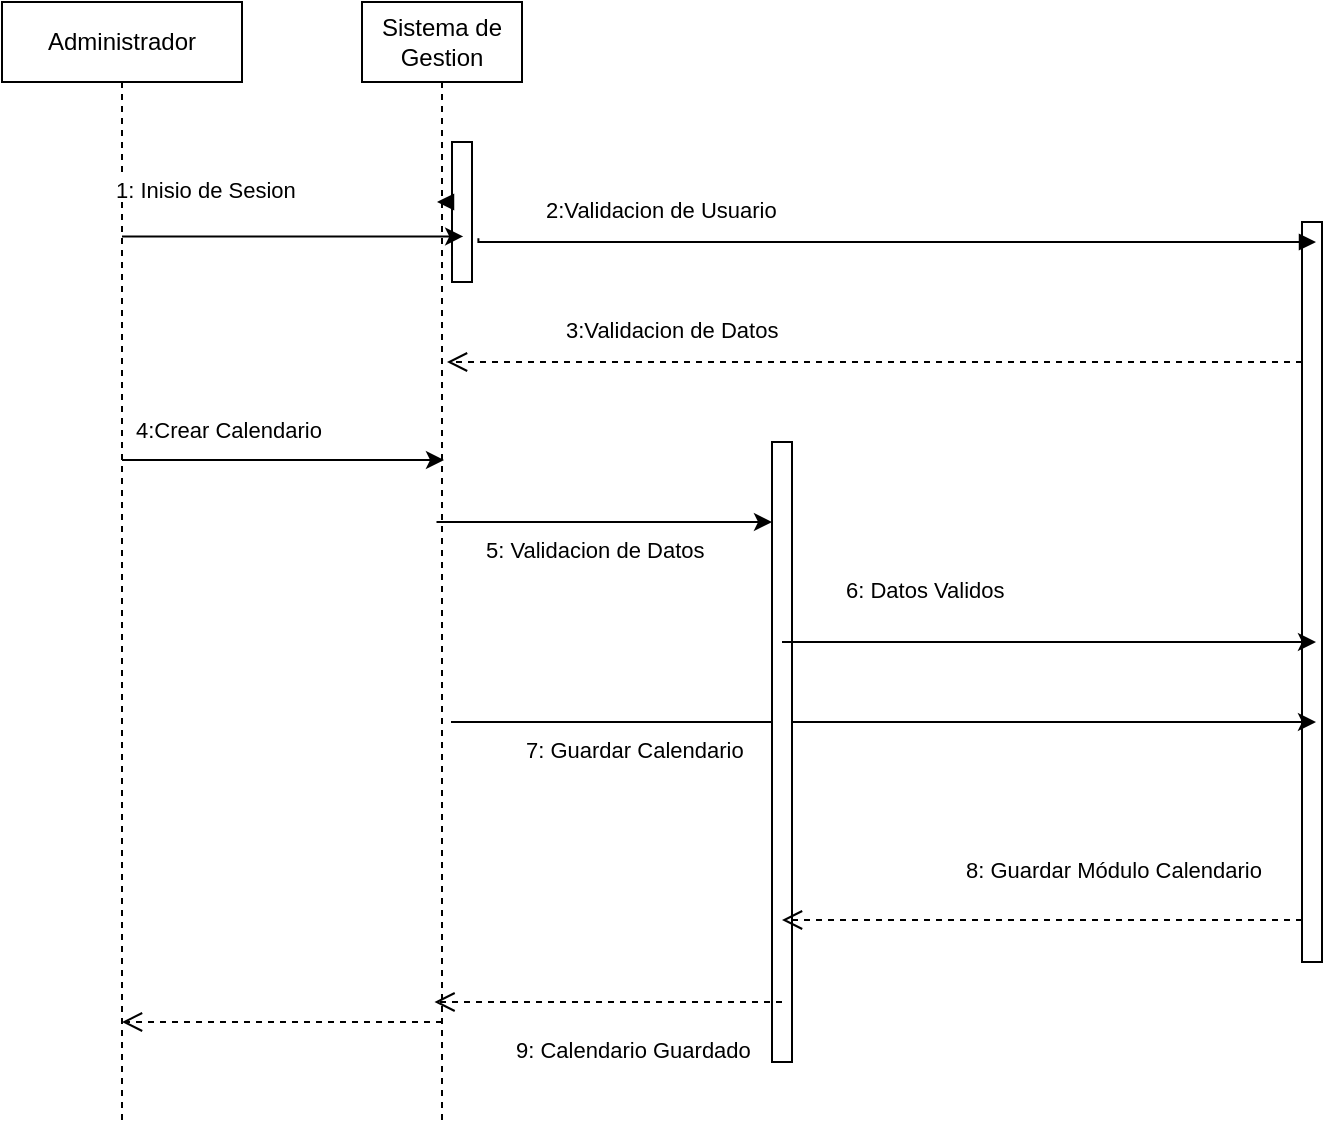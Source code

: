<mxfile version="27.0.9">
  <diagram name="Página-1" id="90kMLYxGV__-79V8fF-D">
    <mxGraphModel dx="692" dy="595" grid="1" gridSize="10" guides="1" tooltips="1" connect="1" arrows="1" fold="1" page="1" pageScale="1" pageWidth="827" pageHeight="1169" math="0" shadow="0">
      <root>
        <mxCell id="0" />
        <mxCell id="1" parent="0" />
        <mxCell id="9ZVhqbHc8LpFonPQyK60-1" value="&lt;font style=&quot;vertical-align: inherit;&quot;&gt;&lt;font style=&quot;vertical-align: inherit;&quot;&gt;Administrador&lt;/font&gt;&lt;/font&gt;" style="shape=umlLifeline;perimeter=lifelinePerimeter;whiteSpace=wrap;html=1;container=0;dropTarget=0;collapsible=0;recursiveResize=0;outlineConnect=0;portConstraint=eastwest;newEdgeStyle={&quot;edgeStyle&quot;:&quot;elbowEdgeStyle&quot;,&quot;elbow&quot;:&quot;vertical&quot;,&quot;curved&quot;:0,&quot;rounded&quot;:0};" vertex="1" parent="1">
          <mxGeometry x="280" y="260" width="120" height="560" as="geometry" />
        </mxCell>
        <mxCell id="9ZVhqbHc8LpFonPQyK60-2" value="Sistema de Gestion" style="shape=umlLifeline;perimeter=lifelinePerimeter;whiteSpace=wrap;html=1;container=0;dropTarget=0;collapsible=0;recursiveResize=0;outlineConnect=0;portConstraint=eastwest;newEdgeStyle={&quot;edgeStyle&quot;:&quot;elbowEdgeStyle&quot;,&quot;elbow&quot;:&quot;vertical&quot;,&quot;curved&quot;:0,&quot;rounded&quot;:0};" vertex="1" parent="1">
          <mxGeometry x="460" y="260" width="80" height="560" as="geometry" />
        </mxCell>
        <mxCell id="9ZVhqbHc8LpFonPQyK60-3" value="&lt;span style=&quot;color: rgba(0, 0, 0, 0); font-family: monospace; font-size: 0px; text-align: start;&quot;&gt;%3CmxGraphModel%3E%3Croot%3E%3CmxCell%20id%3D%220%22%2F%3E%3CmxCell%20id%3D%221%22%20parent%3D%220%22%2F%3E%3CmxCell%20id%3D%222%22%20value%3D%229%3AAgenda%20Disponible%22%20style%3D%22html%3D1%3BverticalAlign%3Dbottom%3BendArrow%3Dopen%3Bdashed%3D1%3BendSize%3D8%3BedgeStyle%3DelbowEdgeStyle%3Belbow%3Dhorizontal%3Bcurved%3D0%3Brounded%3D0%3BexitX%3D0.5%3BexitY%3D0.885%3BexitDx%3D0%3BexitDy%3D0%3BexitPerimeter%3D0%3BentryX%3D0.545%3BentryY%3D0.885%3BentryDx%3D0%3BentryDy%3D0%3BentryPerimeter%3D0%3B%22%20edge%3D%221%22%20parent%3D%221%22%3E%3CmxGeometry%20relative%3D%221%22%20as%3D%22geometry%22%3E%3CmxPoint%20x%3D%221030%22%20y%3D%22900%22%20as%3D%22targetPoint%22%2F%3E%3CArray%20as%3D%22points%22%3E%3CmxPoint%20x%3D%221135%22%20y%3D%22900%22%2F%3E%3C%2FArray%3E%3CmxPoint%20x%3D%221240%22%20y%3D%22900%22%20as%3D%22sourcePoint%22%2F%3E%3CmxPoint%20as%3D%22offset%22%2F%3E%3C%2FmxGeometry%3E%3C%2FmxCell%3E%3C%2Froot%3E%3C%2FmxGraphModel%3E&lt;/span&gt;" style="html=1;points=[];perimeter=orthogonalPerimeter;outlineConnect=0;targetShapes=umlLifeline;portConstraint=eastwest;newEdgeStyle={&quot;edgeStyle&quot;:&quot;elbowEdgeStyle&quot;,&quot;elbow&quot;:&quot;vertical&quot;,&quot;curved&quot;:0,&quot;rounded&quot;:0};" vertex="1" parent="9ZVhqbHc8LpFonPQyK60-2">
          <mxGeometry x="45" y="70" width="10" height="70" as="geometry" />
        </mxCell>
        <mxCell id="9ZVhqbHc8LpFonPQyK60-4" value="" style="html=1;points=[];perimeter=orthogonalPerimeter;outlineConnect=0;targetShapes=umlLifeline;portConstraint=eastwest;newEdgeStyle={&quot;edgeStyle&quot;:&quot;elbowEdgeStyle&quot;,&quot;elbow&quot;:&quot;vertical&quot;,&quot;curved&quot;:0,&quot;rounded&quot;:0};" vertex="1" parent="1">
          <mxGeometry x="930" y="370" width="10" height="370" as="geometry" />
        </mxCell>
        <mxCell id="9ZVhqbHc8LpFonPQyK60-5" value="" style="html=1;verticalAlign=bottom;endArrow=block;edgeStyle=elbowEdgeStyle;elbow=vertical;curved=0;rounded=0;exitX=0.916;exitY=0.952;exitDx=0;exitDy=0;exitPerimeter=0;" edge="1" parent="1" source="9ZVhqbHc8LpFonPQyK60-8">
          <mxGeometry relative="1" as="geometry">
            <mxPoint x="535" y="360" as="sourcePoint" />
            <Array as="points">
              <mxPoint x="625" y="380" />
            </Array>
            <mxPoint x="937" y="380" as="targetPoint" />
          </mxGeometry>
        </mxCell>
        <mxCell id="9ZVhqbHc8LpFonPQyK60-6" value="&lt;div style=&quot;text-align: center;&quot;&gt;&lt;span style=&quot;font-size: 11px; text-wrap: nowrap; background-color: rgb(255, 255, 255);&quot;&gt;&lt;font style=&quot;vertical-align: inherit;&quot;&gt;&lt;font style=&quot;vertical-align: inherit;&quot;&gt;2:Validacion de Usuario&lt;/font&gt;&lt;/font&gt;&lt;/span&gt;&lt;/div&gt;" style="text;whiteSpace=wrap;html=1;" vertex="1" parent="1">
          <mxGeometry x="550" y="350" width="110" height="40" as="geometry" />
        </mxCell>
        <mxCell id="9ZVhqbHc8LpFonPQyK60-7" value="" style="html=1;verticalAlign=bottom;endArrow=block;edgeStyle=elbowEdgeStyle;elbow=vertical;curved=0;rounded=0;" edge="1" parent="1" source="9ZVhqbHc8LpFonPQyK60-2" target="9ZVhqbHc8LpFonPQyK60-8">
          <mxGeometry relative="1" as="geometry">
            <mxPoint x="515" y="360" as="sourcePoint" />
            <Array as="points" />
            <mxPoint x="685" y="360" as="targetPoint" />
          </mxGeometry>
        </mxCell>
        <mxCell id="9ZVhqbHc8LpFonPQyK60-8" value="&lt;div style=&quot;text-align: center;&quot;&gt;&lt;span style=&quot;font-size: 11px; text-wrap: nowrap; background-color: rgb(255, 255, 255);&quot;&gt;&lt;font style=&quot;vertical-align: inherit;&quot;&gt;&lt;font style=&quot;vertical-align: inherit;&quot;&gt;&lt;font style=&quot;vertical-align: inherit;&quot;&gt;&lt;font style=&quot;vertical-align: inherit;&quot;&gt;1: Inisio de Sesion&lt;/font&gt;&lt;/font&gt;&lt;/font&gt;&lt;/font&gt;&lt;/span&gt;&lt;/div&gt;" style="text;whiteSpace=wrap;html=1;" vertex="1" parent="1">
          <mxGeometry x="335" y="340" width="200" height="40" as="geometry" />
        </mxCell>
        <mxCell id="9ZVhqbHc8LpFonPQyK60-9" value="" style="html=1;verticalAlign=bottom;endArrow=open;dashed=1;endSize=8;edgeStyle=elbowEdgeStyle;elbow=horizontal;curved=0;rounded=0;" edge="1" parent="1" source="9ZVhqbHc8LpFonPQyK60-4">
          <mxGeometry x="-0.005" y="-20" relative="1" as="geometry">
            <mxPoint x="502.5" y="440" as="targetPoint" />
            <Array as="points">
              <mxPoint x="597.5" y="440" />
            </Array>
            <mxPoint x="697.5" y="440" as="sourcePoint" />
            <mxPoint as="offset" />
          </mxGeometry>
        </mxCell>
        <mxCell id="9ZVhqbHc8LpFonPQyK60-10" value="" style="endArrow=classic;html=1;rounded=0;entryX=0.878;entryY=0.931;entryDx=0;entryDy=0;entryPerimeter=0;" edge="1" parent="1" source="9ZVhqbHc8LpFonPQyK60-1" target="9ZVhqbHc8LpFonPQyK60-8">
          <mxGeometry width="50" height="50" relative="1" as="geometry">
            <mxPoint x="345" y="420" as="sourcePoint" />
            <mxPoint x="395" y="370" as="targetPoint" />
          </mxGeometry>
        </mxCell>
        <mxCell id="9ZVhqbHc8LpFonPQyK60-11" value="&lt;div style=&quot;text-align: center;&quot;&gt;&lt;span style=&quot;font-size: 11px; text-wrap: nowrap; background-color: rgb(255, 255, 255);&quot;&gt;&lt;font style=&quot;vertical-align: inherit;&quot;&gt;&lt;font style=&quot;vertical-align: inherit;&quot;&gt;4:Crear Calendario&lt;/font&gt;&lt;/font&gt;&lt;/span&gt;&lt;/div&gt;" style="text;whiteSpace=wrap;html=1;" vertex="1" parent="1">
          <mxGeometry x="345" y="460" width="130" height="40" as="geometry" />
        </mxCell>
        <mxCell id="9ZVhqbHc8LpFonPQyK60-12" value="" style="endArrow=classic;html=1;rounded=0;" edge="1" parent="1" target="9ZVhqbHc8LpFonPQyK60-20">
          <mxGeometry width="50" height="50" relative="1" as="geometry">
            <mxPoint x="497.25" y="520" as="sourcePoint" />
            <mxPoint x="712.75" y="520" as="targetPoint" />
          </mxGeometry>
        </mxCell>
        <mxCell id="9ZVhqbHc8LpFonPQyK60-13" value="" style="endArrow=classic;html=1;rounded=0;" edge="1" parent="1">
          <mxGeometry width="50" height="50" relative="1" as="geometry">
            <mxPoint x="340" y="489" as="sourcePoint" />
            <mxPoint x="501" y="489" as="targetPoint" />
          </mxGeometry>
        </mxCell>
        <mxCell id="9ZVhqbHc8LpFonPQyK60-14" value="&lt;div style=&quot;text-align: center;&quot;&gt;&lt;span style=&quot;font-size: 11px; text-wrap: nowrap; background-color: rgb(255, 255, 255);&quot;&gt;&lt;font style=&quot;vertical-align: inherit;&quot;&gt;&lt;font style=&quot;vertical-align: inherit;&quot;&gt;5: Validacion de Datos&lt;/font&gt;&lt;/font&gt;&lt;/span&gt;&lt;/div&gt;" style="text;whiteSpace=wrap;html=1;" vertex="1" parent="1">
          <mxGeometry x="520" y="520" width="110" height="40" as="geometry" />
        </mxCell>
        <mxCell id="9ZVhqbHc8LpFonPQyK60-15" value="&lt;div style=&quot;text-align: center;&quot;&gt;&lt;span style=&quot;font-size: 11px; text-wrap: nowrap; background-color: rgb(255, 255, 255);&quot;&gt;&lt;font style=&quot;vertical-align: inherit;&quot;&gt;&lt;font style=&quot;vertical-align: inherit;&quot;&gt;3:Validacion de Datos&lt;/font&gt;&lt;/font&gt;&lt;/span&gt;&lt;/div&gt;" style="text;whiteSpace=wrap;html=1;" vertex="1" parent="1">
          <mxGeometry x="560" y="410" width="110" height="40" as="geometry" />
        </mxCell>
        <mxCell id="9ZVhqbHc8LpFonPQyK60-16" value="&lt;div style=&quot;text-align: center;&quot;&gt;&lt;span style=&quot;font-size: 11px; text-wrap: nowrap; background-color: rgb(255, 255, 255);&quot;&gt;6: Datos Validos&lt;/span&gt;&lt;/div&gt;" style="text;whiteSpace=wrap;html=1;" vertex="1" parent="1">
          <mxGeometry x="700" y="540" width="110" height="40" as="geometry" />
        </mxCell>
        <mxCell id="9ZVhqbHc8LpFonPQyK60-17" value="" style="endArrow=classic;html=1;rounded=0;" edge="1" parent="1">
          <mxGeometry width="50" height="50" relative="1" as="geometry">
            <mxPoint x="504.5" y="620" as="sourcePoint" />
            <mxPoint x="937" y="620" as="targetPoint" />
          </mxGeometry>
        </mxCell>
        <mxCell id="9ZVhqbHc8LpFonPQyK60-18" value="&lt;div style=&quot;text-align: center;&quot;&gt;&lt;span style=&quot;font-size: 11px; text-wrap: nowrap; background-color: rgb(255, 255, 255);&quot;&gt;&lt;font style=&quot;vertical-align: inherit;&quot;&gt;&lt;font style=&quot;vertical-align: inherit;&quot;&gt;7: Guardar Calendario&lt;/font&gt;&lt;/font&gt;&lt;/span&gt;&lt;/div&gt;" style="text;whiteSpace=wrap;html=1;" vertex="1" parent="1">
          <mxGeometry x="540" y="620" width="110" height="40" as="geometry" />
        </mxCell>
        <mxCell id="9ZVhqbHc8LpFonPQyK60-19" value="&lt;div style=&quot;text-align: center;&quot;&gt;&lt;span style=&quot;font-size: 11px; text-wrap: nowrap; background-color: rgb(255, 255, 255);&quot;&gt;&lt;font style=&quot;vertical-align: inherit;&quot;&gt;&lt;font style=&quot;vertical-align: inherit;&quot;&gt;8: Guardar Módulo Calendario&lt;/font&gt;&lt;/font&gt;&lt;/span&gt;&lt;/div&gt;" style="text;whiteSpace=wrap;html=1;" vertex="1" parent="1">
          <mxGeometry x="760" y="680" width="110" height="40" as="geometry" />
        </mxCell>
        <mxCell id="9ZVhqbHc8LpFonPQyK60-20" value="&lt;span style=&quot;color: rgba(0, 0, 0, 0); font-family: monospace; font-size: 0px; text-align: start;&quot;&gt;%3CmxGraphModel%3E%3Croot%3E%3CmxCell%20id%3D%220%22%2F%3E%3CmxCell%20id%3D%221%22%20parent%3D%220%22%2F%3E%3CmxCell%20id%3D%222%22%20value%3D%229%3AAgenda%20Disponible%22%20style%3D%22html%3D1%3BverticalAlign%3Dbottom%3BendArrow%3Dopen%3Bdashed%3D1%3BendSize%3D8%3BedgeStyle%3DelbowEdgeStyle%3Belbow%3Dhorizontal%3Bcurved%3D0%3Brounded%3D0%3BexitX%3D0.5%3BexitY%3D0.885%3BexitDx%3D0%3BexitDy%3D0%3BexitPerimeter%3D0%3BentryX%3D0.545%3BentryY%3D0.885%3BentryDx%3D0%3BentryDy%3D0%3BentryPerimeter%3D0%3B%22%20edge%3D%221%22%20parent%3D%221%22%3E%3CmxGeometry%20relative%3D%221%22%20as%3D%22geometry%22%3E%3CmxPoint%20x%3D%221030%22%20y%3D%22900%22%20as%3D%22targetPoint%22%2F%3E%3CArray%20as%3D%22points%22%3E%3CmxPoint%20x%3D%221135%22%20y%3D%22900%22%2F%3E%3C%2FArray%3E%3CmxPoint%20x%3D%221240%22%20y%3D%22900%22%20as%3D%22sourcePoint%22%2F%3E%3CmxPoint%20as%3D%22offset%22%2F%3E%3C%2FmxGeometry%3E%3C%2FmxCell%3E%3C%2Froot%3E%3C%2FmxGraphModel%3E&lt;/span&gt;" style="html=1;points=[];perimeter=orthogonalPerimeter;outlineConnect=0;targetShapes=umlLifeline;portConstraint=eastwest;newEdgeStyle={&quot;edgeStyle&quot;:&quot;elbowEdgeStyle&quot;,&quot;elbow&quot;:&quot;vertical&quot;,&quot;curved&quot;:0,&quot;rounded&quot;:0};" vertex="1" parent="1">
          <mxGeometry x="665" y="480" width="10" height="310" as="geometry" />
        </mxCell>
        <mxCell id="9ZVhqbHc8LpFonPQyK60-21" value="" style="endArrow=classic;html=1;rounded=0;" edge="1" parent="1">
          <mxGeometry width="50" height="50" relative="1" as="geometry">
            <mxPoint x="670" y="580" as="sourcePoint" />
            <mxPoint x="937" y="580" as="targetPoint" />
          </mxGeometry>
        </mxCell>
        <mxCell id="9ZVhqbHc8LpFonPQyK60-22" value="" style="html=1;verticalAlign=bottom;endArrow=open;dashed=1;endSize=8;edgeStyle=elbowEdgeStyle;elbow=horizontal;curved=0;rounded=0;" edge="1" parent="1" source="9ZVhqbHc8LpFonPQyK60-4">
          <mxGeometry x="-0.005" y="-20" relative="1" as="geometry">
            <mxPoint x="670" y="719" as="targetPoint" />
            <Array as="points">
              <mxPoint x="935" y="710" />
            </Array>
            <mxPoint x="966.25" y="719" as="sourcePoint" />
            <mxPoint as="offset" />
          </mxGeometry>
        </mxCell>
        <mxCell id="9ZVhqbHc8LpFonPQyK60-23" value="" style="html=1;verticalAlign=bottom;endArrow=open;dashed=1;endSize=8;edgeStyle=elbowEdgeStyle;elbow=horizontal;curved=0;rounded=0;" edge="1" parent="1">
          <mxGeometry x="-0.005" y="-20" relative="1" as="geometry">
            <mxPoint x="496.25" y="760" as="targetPoint" />
            <Array as="points" />
            <mxPoint x="670" y="760" as="sourcePoint" />
            <mxPoint as="offset" />
          </mxGeometry>
        </mxCell>
        <mxCell id="9ZVhqbHc8LpFonPQyK60-24" value="&lt;div style=&quot;text-align: center;&quot;&gt;&lt;span style=&quot;font-size: 11px; text-wrap: nowrap; background-color: rgb(255, 255, 255);&quot;&gt;&lt;font style=&quot;vertical-align: inherit;&quot;&gt;&lt;font style=&quot;vertical-align: inherit;&quot;&gt;9: Calendario Guardado&lt;/font&gt;&lt;/font&gt;&lt;/span&gt;&lt;/div&gt;" style="text;whiteSpace=wrap;html=1;" vertex="1" parent="1">
          <mxGeometry x="535" y="770" width="110" height="40" as="geometry" />
        </mxCell>
        <mxCell id="9ZVhqbHc8LpFonPQyK60-25" value="" style="html=1;verticalAlign=bottom;endArrow=open;dashed=1;endSize=8;edgeStyle=elbowEdgeStyle;elbow=horizontal;curved=0;rounded=0;" edge="1" parent="1">
          <mxGeometry x="-0.005" y="-20" relative="1" as="geometry">
            <mxPoint x="340" y="770" as="targetPoint" />
            <Array as="points" />
            <mxPoint x="500" y="770" as="sourcePoint" />
            <mxPoint as="offset" />
          </mxGeometry>
        </mxCell>
      </root>
    </mxGraphModel>
  </diagram>
</mxfile>
